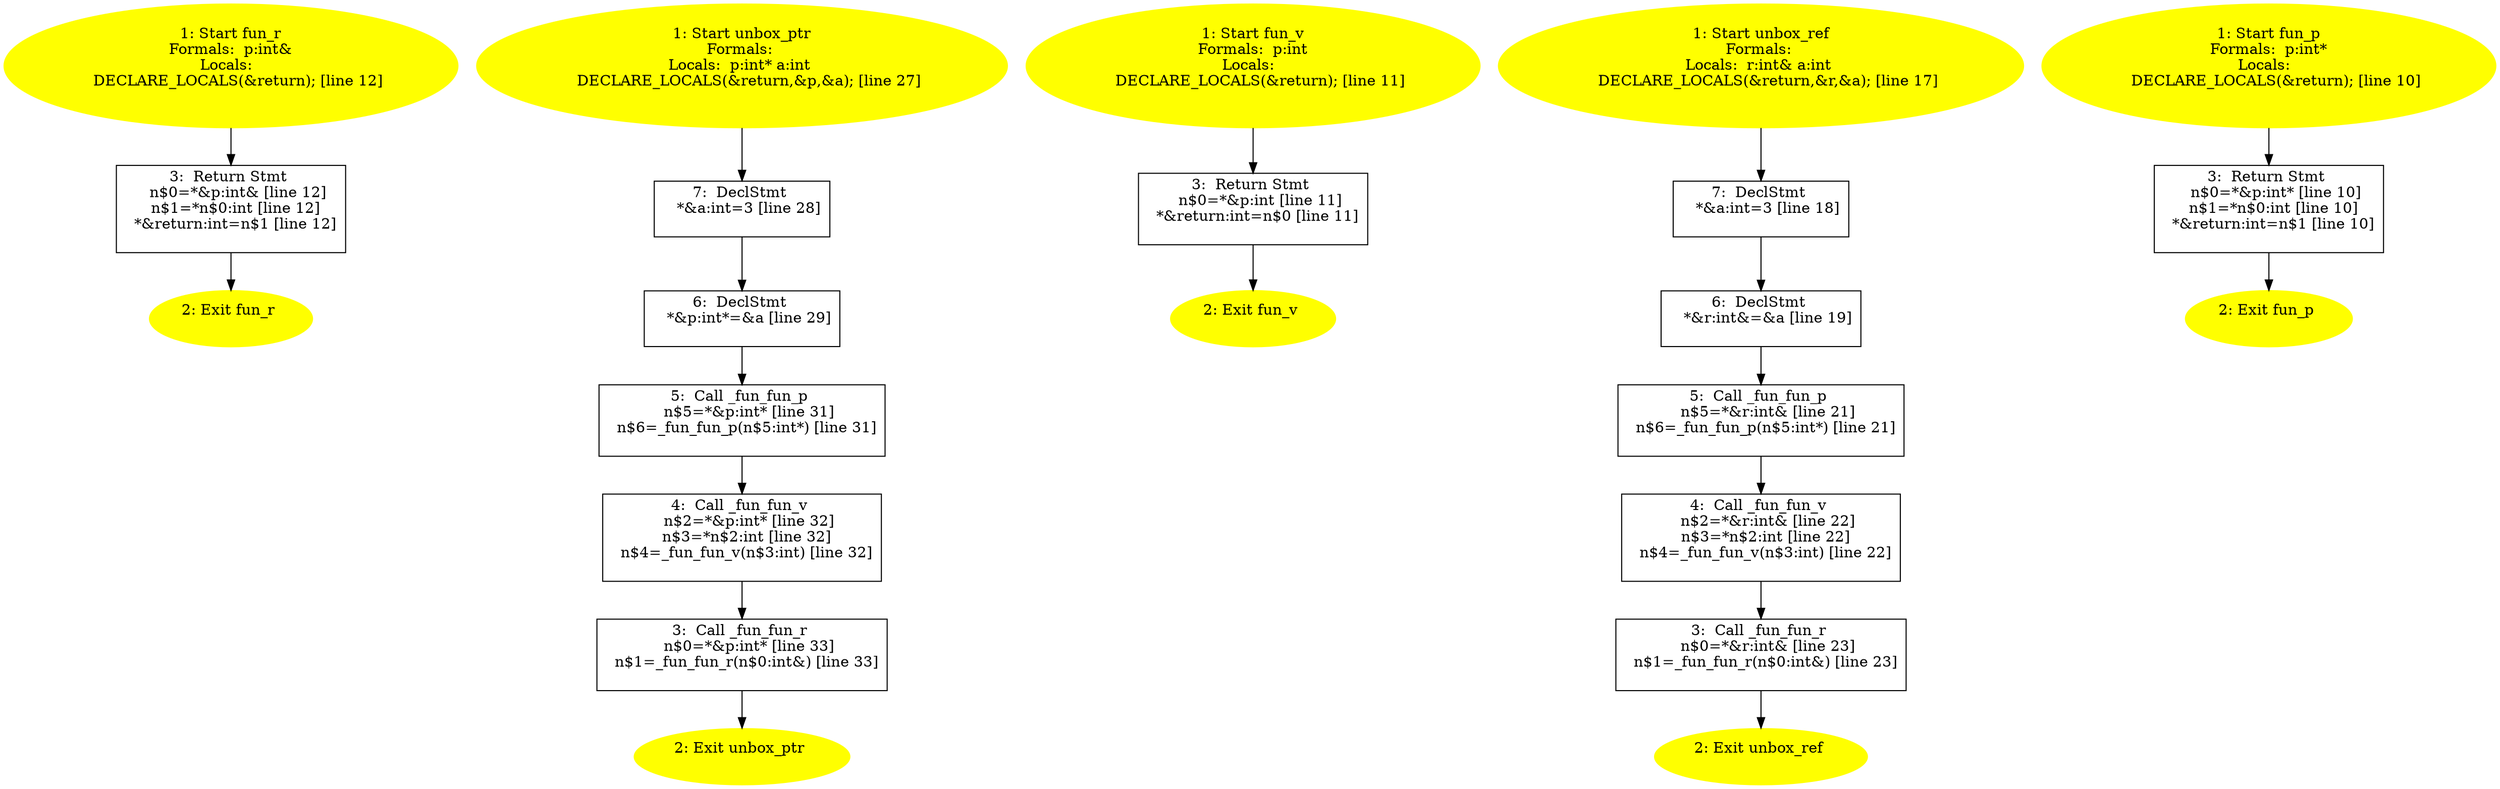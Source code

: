 /* @generated */
digraph iCFG {
"fun_r{d41d8cd98f00b204e9800998ecf8427e_Z5fun_rRi}.38510f7fb1d26994a13af1656fcfdc20_3" [label="3:  Return Stmt \n   n$0=*&p:int& [line 12]\n  n$1=*n$0:int [line 12]\n  *&return:int=n$1 [line 12]\n " shape="box"]
	

	 "fun_r{d41d8cd98f00b204e9800998ecf8427e_Z5fun_rRi}.38510f7fb1d26994a13af1656fcfdc20_3" -> "fun_r{d41d8cd98f00b204e9800998ecf8427e_Z5fun_rRi}.38510f7fb1d26994a13af1656fcfdc20_2" ;
"fun_r{d41d8cd98f00b204e9800998ecf8427e_Z5fun_rRi}.38510f7fb1d26994a13af1656fcfdc20_2" [label="2: Exit fun_r \n  " color=yellow style=filled]
	

"fun_r{d41d8cd98f00b204e9800998ecf8427e_Z5fun_rRi}.38510f7fb1d26994a13af1656fcfdc20_1" [label="1: Start fun_r\nFormals:  p:int&\nLocals:  \n   DECLARE_LOCALS(&return); [line 12]\n " color=yellow style=filled]
	

	 "fun_r{d41d8cd98f00b204e9800998ecf8427e_Z5fun_rRi}.38510f7fb1d26994a13af1656fcfdc20_1" -> "fun_r{d41d8cd98f00b204e9800998ecf8427e_Z5fun_rRi}.38510f7fb1d26994a13af1656fcfdc20_3" ;
"unbox_ptr{d41d8cd98f00b204e9800998ecf8427e_Z9unbox_ptrv}.86bc1a1347b9d882bbf58a545b8f78f7_7" [label="7:  DeclStmt \n   *&a:int=3 [line 28]\n " shape="box"]
	

	 "unbox_ptr{d41d8cd98f00b204e9800998ecf8427e_Z9unbox_ptrv}.86bc1a1347b9d882bbf58a545b8f78f7_7" -> "unbox_ptr{d41d8cd98f00b204e9800998ecf8427e_Z9unbox_ptrv}.86bc1a1347b9d882bbf58a545b8f78f7_6" ;
"unbox_ptr{d41d8cd98f00b204e9800998ecf8427e_Z9unbox_ptrv}.86bc1a1347b9d882bbf58a545b8f78f7_6" [label="6:  DeclStmt \n   *&p:int*=&a [line 29]\n " shape="box"]
	

	 "unbox_ptr{d41d8cd98f00b204e9800998ecf8427e_Z9unbox_ptrv}.86bc1a1347b9d882bbf58a545b8f78f7_6" -> "unbox_ptr{d41d8cd98f00b204e9800998ecf8427e_Z9unbox_ptrv}.86bc1a1347b9d882bbf58a545b8f78f7_5" ;
"unbox_ptr{d41d8cd98f00b204e9800998ecf8427e_Z9unbox_ptrv}.86bc1a1347b9d882bbf58a545b8f78f7_5" [label="5:  Call _fun_fun_p \n   n$5=*&p:int* [line 31]\n  n$6=_fun_fun_p(n$5:int*) [line 31]\n " shape="box"]
	

	 "unbox_ptr{d41d8cd98f00b204e9800998ecf8427e_Z9unbox_ptrv}.86bc1a1347b9d882bbf58a545b8f78f7_5" -> "unbox_ptr{d41d8cd98f00b204e9800998ecf8427e_Z9unbox_ptrv}.86bc1a1347b9d882bbf58a545b8f78f7_4" ;
"unbox_ptr{d41d8cd98f00b204e9800998ecf8427e_Z9unbox_ptrv}.86bc1a1347b9d882bbf58a545b8f78f7_4" [label="4:  Call _fun_fun_v \n   n$2=*&p:int* [line 32]\n  n$3=*n$2:int [line 32]\n  n$4=_fun_fun_v(n$3:int) [line 32]\n " shape="box"]
	

	 "unbox_ptr{d41d8cd98f00b204e9800998ecf8427e_Z9unbox_ptrv}.86bc1a1347b9d882bbf58a545b8f78f7_4" -> "unbox_ptr{d41d8cd98f00b204e9800998ecf8427e_Z9unbox_ptrv}.86bc1a1347b9d882bbf58a545b8f78f7_3" ;
"unbox_ptr{d41d8cd98f00b204e9800998ecf8427e_Z9unbox_ptrv}.86bc1a1347b9d882bbf58a545b8f78f7_3" [label="3:  Call _fun_fun_r \n   n$0=*&p:int* [line 33]\n  n$1=_fun_fun_r(n$0:int&) [line 33]\n " shape="box"]
	

	 "unbox_ptr{d41d8cd98f00b204e9800998ecf8427e_Z9unbox_ptrv}.86bc1a1347b9d882bbf58a545b8f78f7_3" -> "unbox_ptr{d41d8cd98f00b204e9800998ecf8427e_Z9unbox_ptrv}.86bc1a1347b9d882bbf58a545b8f78f7_2" ;
"unbox_ptr{d41d8cd98f00b204e9800998ecf8427e_Z9unbox_ptrv}.86bc1a1347b9d882bbf58a545b8f78f7_2" [label="2: Exit unbox_ptr \n  " color=yellow style=filled]
	

"unbox_ptr{d41d8cd98f00b204e9800998ecf8427e_Z9unbox_ptrv}.86bc1a1347b9d882bbf58a545b8f78f7_1" [label="1: Start unbox_ptr\nFormals: \nLocals:  p:int* a:int \n   DECLARE_LOCALS(&return,&p,&a); [line 27]\n " color=yellow style=filled]
	

	 "unbox_ptr{d41d8cd98f00b204e9800998ecf8427e_Z9unbox_ptrv}.86bc1a1347b9d882bbf58a545b8f78f7_1" -> "unbox_ptr{d41d8cd98f00b204e9800998ecf8427e_Z9unbox_ptrv}.86bc1a1347b9d882bbf58a545b8f78f7_7" ;
"fun_v{d41d8cd98f00b204e9800998ecf8427e_Z5fun_vi}.fa45ffbdd5b9d38dbf9c69ac528142c0_3" [label="3:  Return Stmt \n   n$0=*&p:int [line 11]\n  *&return:int=n$0 [line 11]\n " shape="box"]
	

	 "fun_v{d41d8cd98f00b204e9800998ecf8427e_Z5fun_vi}.fa45ffbdd5b9d38dbf9c69ac528142c0_3" -> "fun_v{d41d8cd98f00b204e9800998ecf8427e_Z5fun_vi}.fa45ffbdd5b9d38dbf9c69ac528142c0_2" ;
"fun_v{d41d8cd98f00b204e9800998ecf8427e_Z5fun_vi}.fa45ffbdd5b9d38dbf9c69ac528142c0_2" [label="2: Exit fun_v \n  " color=yellow style=filled]
	

"fun_v{d41d8cd98f00b204e9800998ecf8427e_Z5fun_vi}.fa45ffbdd5b9d38dbf9c69ac528142c0_1" [label="1: Start fun_v\nFormals:  p:int\nLocals:  \n   DECLARE_LOCALS(&return); [line 11]\n " color=yellow style=filled]
	

	 "fun_v{d41d8cd98f00b204e9800998ecf8427e_Z5fun_vi}.fa45ffbdd5b9d38dbf9c69ac528142c0_1" -> "fun_v{d41d8cd98f00b204e9800998ecf8427e_Z5fun_vi}.fa45ffbdd5b9d38dbf9c69ac528142c0_3" ;
"unbox_ref{d41d8cd98f00b204e9800998ecf8427e_Z9unbox_refv}.ea4d1d03aec43ba2090318cafc11e31d_7" [label="7:  DeclStmt \n   *&a:int=3 [line 18]\n " shape="box"]
	

	 "unbox_ref{d41d8cd98f00b204e9800998ecf8427e_Z9unbox_refv}.ea4d1d03aec43ba2090318cafc11e31d_7" -> "unbox_ref{d41d8cd98f00b204e9800998ecf8427e_Z9unbox_refv}.ea4d1d03aec43ba2090318cafc11e31d_6" ;
"unbox_ref{d41d8cd98f00b204e9800998ecf8427e_Z9unbox_refv}.ea4d1d03aec43ba2090318cafc11e31d_6" [label="6:  DeclStmt \n   *&r:int&=&a [line 19]\n " shape="box"]
	

	 "unbox_ref{d41d8cd98f00b204e9800998ecf8427e_Z9unbox_refv}.ea4d1d03aec43ba2090318cafc11e31d_6" -> "unbox_ref{d41d8cd98f00b204e9800998ecf8427e_Z9unbox_refv}.ea4d1d03aec43ba2090318cafc11e31d_5" ;
"unbox_ref{d41d8cd98f00b204e9800998ecf8427e_Z9unbox_refv}.ea4d1d03aec43ba2090318cafc11e31d_5" [label="5:  Call _fun_fun_p \n   n$5=*&r:int& [line 21]\n  n$6=_fun_fun_p(n$5:int*) [line 21]\n " shape="box"]
	

	 "unbox_ref{d41d8cd98f00b204e9800998ecf8427e_Z9unbox_refv}.ea4d1d03aec43ba2090318cafc11e31d_5" -> "unbox_ref{d41d8cd98f00b204e9800998ecf8427e_Z9unbox_refv}.ea4d1d03aec43ba2090318cafc11e31d_4" ;
"unbox_ref{d41d8cd98f00b204e9800998ecf8427e_Z9unbox_refv}.ea4d1d03aec43ba2090318cafc11e31d_4" [label="4:  Call _fun_fun_v \n   n$2=*&r:int& [line 22]\n  n$3=*n$2:int [line 22]\n  n$4=_fun_fun_v(n$3:int) [line 22]\n " shape="box"]
	

	 "unbox_ref{d41d8cd98f00b204e9800998ecf8427e_Z9unbox_refv}.ea4d1d03aec43ba2090318cafc11e31d_4" -> "unbox_ref{d41d8cd98f00b204e9800998ecf8427e_Z9unbox_refv}.ea4d1d03aec43ba2090318cafc11e31d_3" ;
"unbox_ref{d41d8cd98f00b204e9800998ecf8427e_Z9unbox_refv}.ea4d1d03aec43ba2090318cafc11e31d_3" [label="3:  Call _fun_fun_r \n   n$0=*&r:int& [line 23]\n  n$1=_fun_fun_r(n$0:int&) [line 23]\n " shape="box"]
	

	 "unbox_ref{d41d8cd98f00b204e9800998ecf8427e_Z9unbox_refv}.ea4d1d03aec43ba2090318cafc11e31d_3" -> "unbox_ref{d41d8cd98f00b204e9800998ecf8427e_Z9unbox_refv}.ea4d1d03aec43ba2090318cafc11e31d_2" ;
"unbox_ref{d41d8cd98f00b204e9800998ecf8427e_Z9unbox_refv}.ea4d1d03aec43ba2090318cafc11e31d_2" [label="2: Exit unbox_ref \n  " color=yellow style=filled]
	

"unbox_ref{d41d8cd98f00b204e9800998ecf8427e_Z9unbox_refv}.ea4d1d03aec43ba2090318cafc11e31d_1" [label="1: Start unbox_ref\nFormals: \nLocals:  r:int& a:int \n   DECLARE_LOCALS(&return,&r,&a); [line 17]\n " color=yellow style=filled]
	

	 "unbox_ref{d41d8cd98f00b204e9800998ecf8427e_Z9unbox_refv}.ea4d1d03aec43ba2090318cafc11e31d_1" -> "unbox_ref{d41d8cd98f00b204e9800998ecf8427e_Z9unbox_refv}.ea4d1d03aec43ba2090318cafc11e31d_7" ;
"fun_p{d41d8cd98f00b204e9800998ecf8427e_Z5fun_pPi}.2fa6a3db26fb3b45f81674da3d16d71a_3" [label="3:  Return Stmt \n   n$0=*&p:int* [line 10]\n  n$1=*n$0:int [line 10]\n  *&return:int=n$1 [line 10]\n " shape="box"]
	

	 "fun_p{d41d8cd98f00b204e9800998ecf8427e_Z5fun_pPi}.2fa6a3db26fb3b45f81674da3d16d71a_3" -> "fun_p{d41d8cd98f00b204e9800998ecf8427e_Z5fun_pPi}.2fa6a3db26fb3b45f81674da3d16d71a_2" ;
"fun_p{d41d8cd98f00b204e9800998ecf8427e_Z5fun_pPi}.2fa6a3db26fb3b45f81674da3d16d71a_2" [label="2: Exit fun_p \n  " color=yellow style=filled]
	

"fun_p{d41d8cd98f00b204e9800998ecf8427e_Z5fun_pPi}.2fa6a3db26fb3b45f81674da3d16d71a_1" [label="1: Start fun_p\nFormals:  p:int*\nLocals:  \n   DECLARE_LOCALS(&return); [line 10]\n " color=yellow style=filled]
	

	 "fun_p{d41d8cd98f00b204e9800998ecf8427e_Z5fun_pPi}.2fa6a3db26fb3b45f81674da3d16d71a_1" -> "fun_p{d41d8cd98f00b204e9800998ecf8427e_Z5fun_pPi}.2fa6a3db26fb3b45f81674da3d16d71a_3" ;
}
